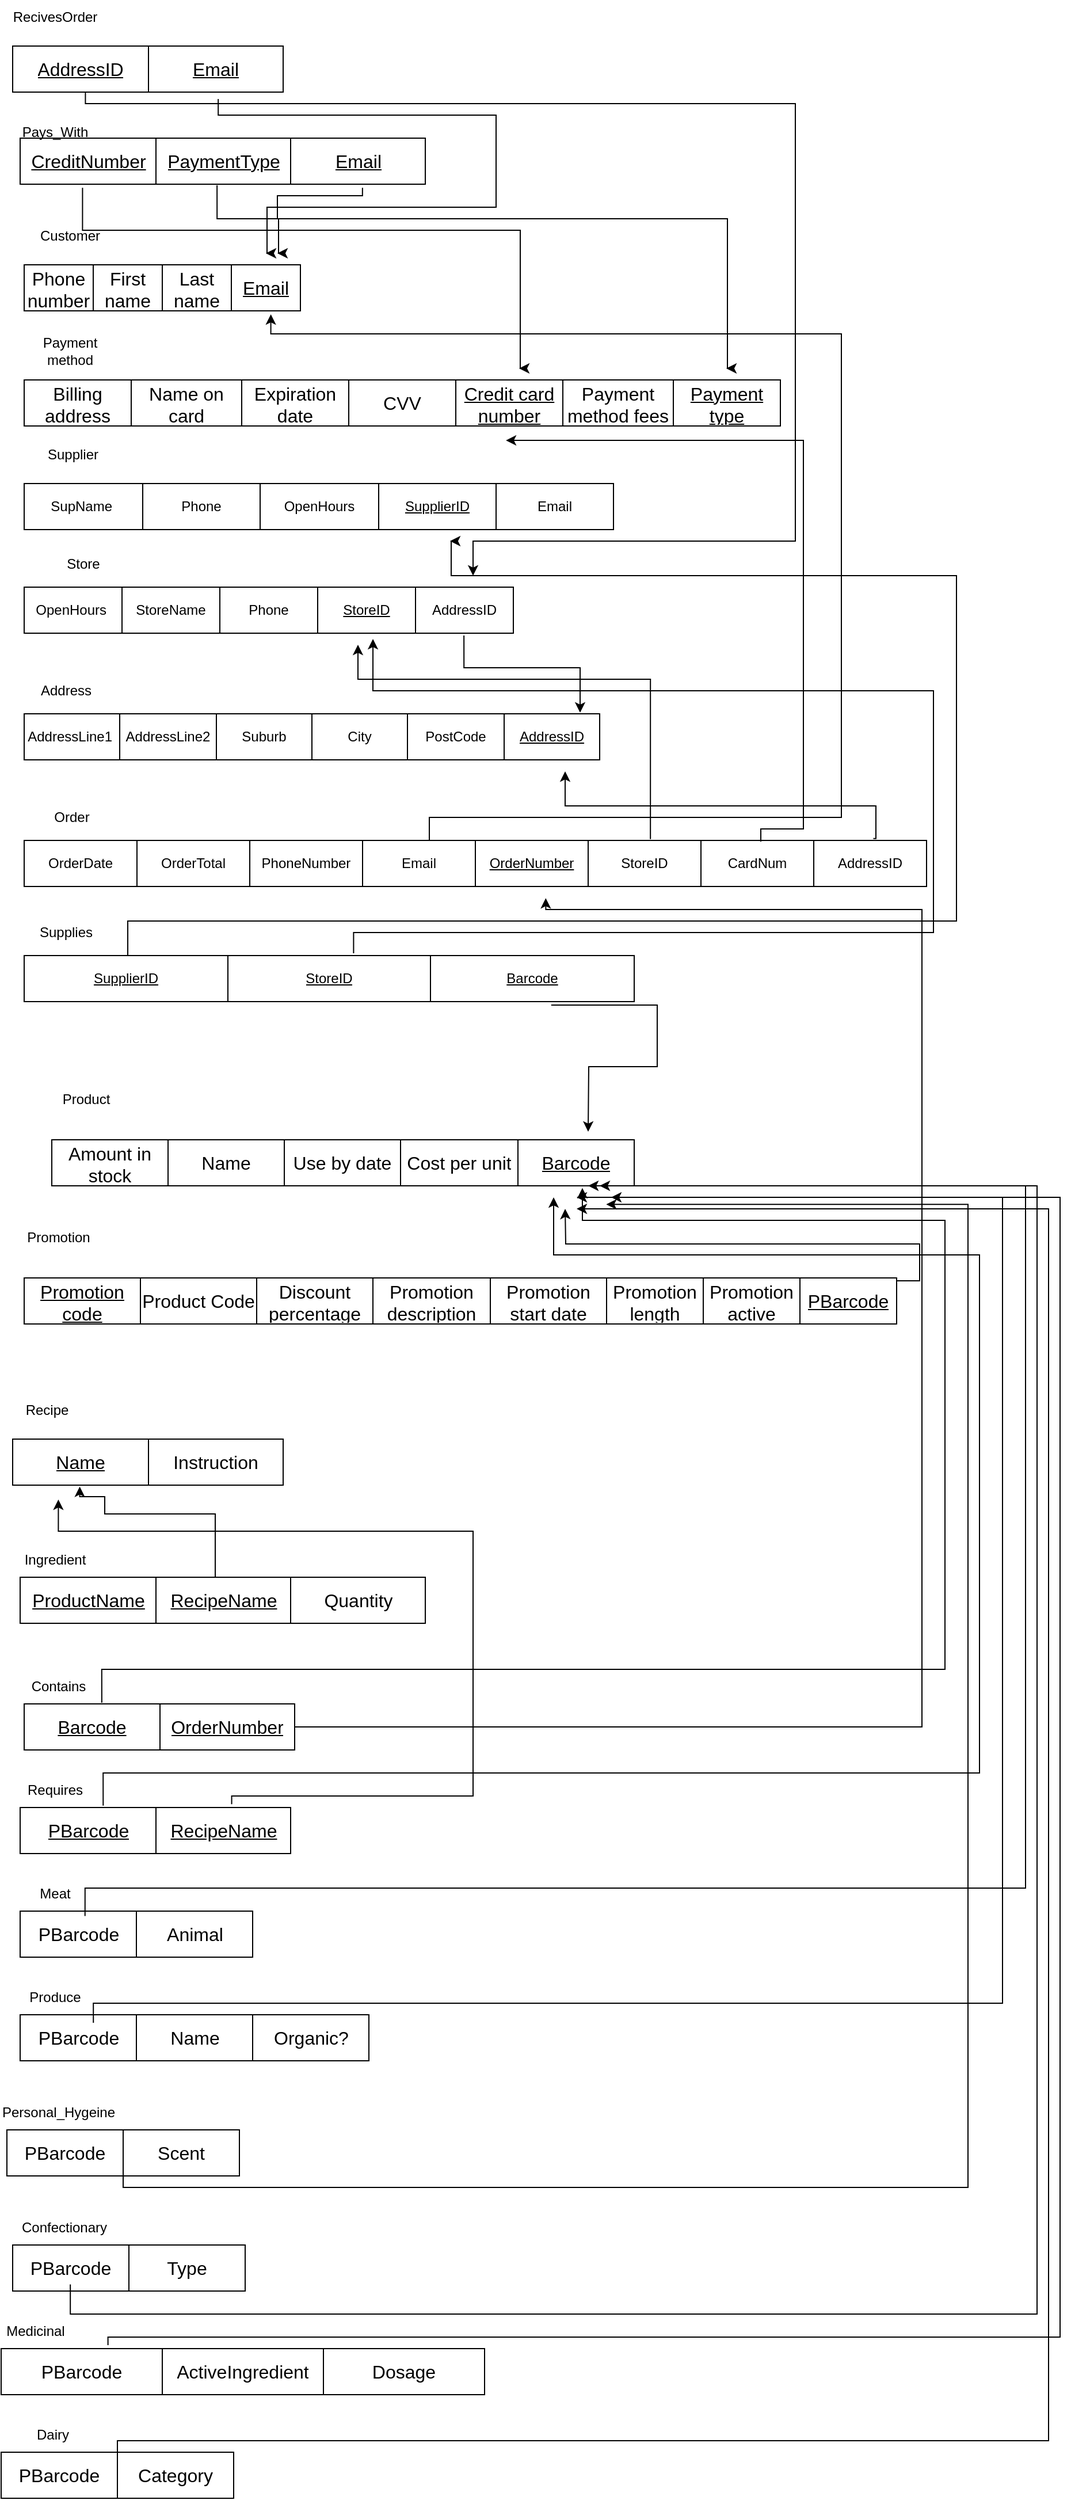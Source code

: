 <mxfile version="21.2.9" type="github">
  <diagram name="Page-1" id="uqLHdu-c0-q_K8qMQnKW">
    <mxGraphModel dx="1909" dy="2373" grid="1" gridSize="10" guides="1" tooltips="1" connect="1" arrows="1" fold="1" page="1" pageScale="1" pageWidth="850" pageHeight="1100" math="0" shadow="0">
      <root>
        <mxCell id="0" />
        <mxCell id="1" parent="0" />
        <mxCell id="swk3lTgOJP5RNjHqExLe-25" value="" style="shape=table;startSize=0;container=1;collapsible=0;childLayout=tableLayout;" parent="1" vertex="1">
          <mxGeometry x="140" y="390" width="512" height="40" as="geometry" />
        </mxCell>
        <mxCell id="swk3lTgOJP5RNjHqExLe-26" value="" style="shape=tableRow;horizontal=0;startSize=0;swimlaneHead=0;swimlaneBody=0;strokeColor=inherit;top=0;left=0;bottom=0;right=0;collapsible=0;dropTarget=0;fillColor=none;points=[[0,0.5],[1,0.5]];portConstraint=eastwest;" parent="swk3lTgOJP5RNjHqExLe-25" vertex="1">
          <mxGeometry width="512" height="40" as="geometry" />
        </mxCell>
        <mxCell id="swk3lTgOJP5RNjHqExLe-27" value="SupName&lt;span style=&quot;white-space: pre;&quot;&gt; &lt;/span&gt;" style="shape=partialRectangle;html=1;whiteSpace=wrap;connectable=0;strokeColor=inherit;overflow=hidden;fillColor=none;top=0;left=0;bottom=0;right=0;pointerEvents=1;" parent="swk3lTgOJP5RNjHqExLe-26" vertex="1">
          <mxGeometry width="103" height="40" as="geometry">
            <mxRectangle width="103" height="40" as="alternateBounds" />
          </mxGeometry>
        </mxCell>
        <mxCell id="swk3lTgOJP5RNjHqExLe-28" value="Phone" style="shape=partialRectangle;html=1;whiteSpace=wrap;connectable=0;strokeColor=inherit;overflow=hidden;fillColor=none;top=0;left=0;bottom=0;right=0;pointerEvents=1;" parent="swk3lTgOJP5RNjHqExLe-26" vertex="1">
          <mxGeometry x="103" width="102" height="40" as="geometry">
            <mxRectangle width="102" height="40" as="alternateBounds" />
          </mxGeometry>
        </mxCell>
        <mxCell id="swk3lTgOJP5RNjHqExLe-29" value="OpenHours" style="shape=partialRectangle;html=1;whiteSpace=wrap;connectable=0;strokeColor=inherit;overflow=hidden;fillColor=none;top=0;left=0;bottom=0;right=0;pointerEvents=1;" parent="swk3lTgOJP5RNjHqExLe-26" vertex="1">
          <mxGeometry x="205" width="103" height="40" as="geometry">
            <mxRectangle width="103" height="40" as="alternateBounds" />
          </mxGeometry>
        </mxCell>
        <mxCell id="swk3lTgOJP5RNjHqExLe-30" value="&lt;u&gt;SupplierID&lt;/u&gt;" style="shape=partialRectangle;html=1;whiteSpace=wrap;connectable=0;strokeColor=inherit;overflow=hidden;fillColor=none;top=0;left=0;bottom=0;right=0;pointerEvents=1;" parent="swk3lTgOJP5RNjHqExLe-26" vertex="1">
          <mxGeometry x="308" width="102" height="40" as="geometry">
            <mxRectangle width="102" height="40" as="alternateBounds" />
          </mxGeometry>
        </mxCell>
        <mxCell id="g5Xw9p57KfW_CXl-FN91-55" value="Email" style="shape=partialRectangle;html=1;whiteSpace=wrap;connectable=0;strokeColor=inherit;overflow=hidden;fillColor=none;top=0;left=0;bottom=0;right=0;pointerEvents=1;" vertex="1" parent="swk3lTgOJP5RNjHqExLe-26">
          <mxGeometry x="410" width="102" height="40" as="geometry">
            <mxRectangle width="102" height="40" as="alternateBounds" />
          </mxGeometry>
        </mxCell>
        <mxCell id="swk3lTgOJP5RNjHqExLe-32" value="Supplier" style="text;html=1;align=center;verticalAlign=middle;resizable=0;points=[];autosize=1;strokeColor=none;fillColor=none;" parent="1" vertex="1">
          <mxGeometry x="146.5" y="350" width="70" height="30" as="geometry" />
        </mxCell>
        <mxCell id="g5Xw9p57KfW_CXl-FN91-11" value="" style="shape=table;startSize=0;container=1;collapsible=0;childLayout=tableLayout;" vertex="1" parent="1">
          <mxGeometry x="140" y="480" width="425" height="40" as="geometry" />
        </mxCell>
        <mxCell id="g5Xw9p57KfW_CXl-FN91-12" value="" style="shape=tableRow;horizontal=0;startSize=0;swimlaneHead=0;swimlaneBody=0;strokeColor=inherit;top=0;left=0;bottom=0;right=0;collapsible=0;dropTarget=0;fillColor=none;points=[[0,0.5],[1,0.5]];portConstraint=eastwest;" vertex="1" parent="g5Xw9p57KfW_CXl-FN91-11">
          <mxGeometry width="425" height="40" as="geometry" />
        </mxCell>
        <mxCell id="g5Xw9p57KfW_CXl-FN91-13" value="OpenHours&lt;span style=&quot;white-space: pre;&quot;&gt; &lt;/span&gt;" style="shape=partialRectangle;html=1;whiteSpace=wrap;connectable=0;strokeColor=inherit;overflow=hidden;fillColor=none;top=0;left=0;bottom=0;right=0;pointerEvents=1;" vertex="1" parent="g5Xw9p57KfW_CXl-FN91-12">
          <mxGeometry width="85" height="40" as="geometry">
            <mxRectangle width="85" height="40" as="alternateBounds" />
          </mxGeometry>
        </mxCell>
        <mxCell id="g5Xw9p57KfW_CXl-FN91-14" value="StoreName" style="shape=partialRectangle;html=1;whiteSpace=wrap;connectable=0;strokeColor=inherit;overflow=hidden;fillColor=none;top=0;left=0;bottom=0;right=0;pointerEvents=1;" vertex="1" parent="g5Xw9p57KfW_CXl-FN91-12">
          <mxGeometry x="85" width="85" height="40" as="geometry">
            <mxRectangle width="85" height="40" as="alternateBounds" />
          </mxGeometry>
        </mxCell>
        <mxCell id="g5Xw9p57KfW_CXl-FN91-15" value="Phone" style="shape=partialRectangle;html=1;whiteSpace=wrap;connectable=0;strokeColor=inherit;overflow=hidden;fillColor=none;top=0;left=0;bottom=0;right=0;pointerEvents=1;" vertex="1" parent="g5Xw9p57KfW_CXl-FN91-12">
          <mxGeometry x="170" width="85" height="40" as="geometry">
            <mxRectangle width="85" height="40" as="alternateBounds" />
          </mxGeometry>
        </mxCell>
        <mxCell id="g5Xw9p57KfW_CXl-FN91-16" value="&lt;u&gt;StoreID&lt;/u&gt;" style="shape=partialRectangle;html=1;whiteSpace=wrap;connectable=0;strokeColor=inherit;overflow=hidden;fillColor=none;top=0;left=0;bottom=0;right=0;pointerEvents=1;" vertex="1" parent="g5Xw9p57KfW_CXl-FN91-12">
          <mxGeometry x="255" width="85" height="40" as="geometry">
            <mxRectangle width="85" height="40" as="alternateBounds" />
          </mxGeometry>
        </mxCell>
        <mxCell id="g5Xw9p57KfW_CXl-FN91-22" value="AddressID" style="shape=partialRectangle;html=1;whiteSpace=wrap;connectable=0;strokeColor=inherit;overflow=hidden;fillColor=none;top=0;left=0;bottom=0;right=0;pointerEvents=1;" vertex="1" parent="g5Xw9p57KfW_CXl-FN91-12">
          <mxGeometry x="340" width="85" height="40" as="geometry">
            <mxRectangle width="85" height="40" as="alternateBounds" />
          </mxGeometry>
        </mxCell>
        <mxCell id="g5Xw9p57KfW_CXl-FN91-7" value="Store" style="shape=partialRectangle;html=1;whiteSpace=wrap;connectable=0;strokeColor=inherit;overflow=hidden;fillColor=none;top=0;left=0;bottom=0;right=0;pointerEvents=1;" vertex="1" parent="1">
          <mxGeometry x="140" y="440" width="103" height="40" as="geometry">
            <mxRectangle width="103" height="40" as="alternateBounds" />
          </mxGeometry>
        </mxCell>
        <mxCell id="g5Xw9p57KfW_CXl-FN91-23" value="" style="shape=table;startSize=0;container=1;collapsible=0;childLayout=tableLayout;" vertex="1" parent="1">
          <mxGeometry x="140" y="590" width="500" height="40" as="geometry" />
        </mxCell>
        <mxCell id="g5Xw9p57KfW_CXl-FN91-24" value="" style="shape=tableRow;horizontal=0;startSize=0;swimlaneHead=0;swimlaneBody=0;strokeColor=inherit;top=0;left=0;bottom=0;right=0;collapsible=0;dropTarget=0;fillColor=none;points=[[0,0.5],[1,0.5]];portConstraint=eastwest;" vertex="1" parent="g5Xw9p57KfW_CXl-FN91-23">
          <mxGeometry width="500" height="40" as="geometry" />
        </mxCell>
        <mxCell id="g5Xw9p57KfW_CXl-FN91-25" value="AddressLine1&lt;span style=&quot;white-space: pre;&quot;&gt; &lt;/span&gt;" style="shape=partialRectangle;html=1;whiteSpace=wrap;connectable=0;strokeColor=inherit;overflow=hidden;fillColor=none;top=0;left=0;bottom=0;right=0;pointerEvents=1;" vertex="1" parent="g5Xw9p57KfW_CXl-FN91-24">
          <mxGeometry width="83" height="40" as="geometry">
            <mxRectangle width="83" height="40" as="alternateBounds" />
          </mxGeometry>
        </mxCell>
        <mxCell id="g5Xw9p57KfW_CXl-FN91-26" value="AddressLine2" style="shape=partialRectangle;html=1;whiteSpace=wrap;connectable=0;strokeColor=inherit;overflow=hidden;fillColor=none;top=0;left=0;bottom=0;right=0;pointerEvents=1;" vertex="1" parent="g5Xw9p57KfW_CXl-FN91-24">
          <mxGeometry x="83" width="84" height="40" as="geometry">
            <mxRectangle width="84" height="40" as="alternateBounds" />
          </mxGeometry>
        </mxCell>
        <mxCell id="g5Xw9p57KfW_CXl-FN91-27" value="Suburb" style="shape=partialRectangle;html=1;whiteSpace=wrap;connectable=0;strokeColor=inherit;overflow=hidden;fillColor=none;top=0;left=0;bottom=0;right=0;pointerEvents=1;" vertex="1" parent="g5Xw9p57KfW_CXl-FN91-24">
          <mxGeometry x="167" width="83" height="40" as="geometry">
            <mxRectangle width="83" height="40" as="alternateBounds" />
          </mxGeometry>
        </mxCell>
        <mxCell id="g5Xw9p57KfW_CXl-FN91-28" value="City" style="shape=partialRectangle;html=1;whiteSpace=wrap;connectable=0;strokeColor=inherit;overflow=hidden;fillColor=none;top=0;left=0;bottom=0;right=0;pointerEvents=1;" vertex="1" parent="g5Xw9p57KfW_CXl-FN91-24">
          <mxGeometry x="250" width="83" height="40" as="geometry">
            <mxRectangle width="83" height="40" as="alternateBounds" />
          </mxGeometry>
        </mxCell>
        <mxCell id="g5Xw9p57KfW_CXl-FN91-29" value="PostCode" style="shape=partialRectangle;html=1;whiteSpace=wrap;connectable=0;strokeColor=inherit;overflow=hidden;fillColor=none;top=0;left=0;bottom=0;right=0;pointerEvents=1;" vertex="1" parent="g5Xw9p57KfW_CXl-FN91-24">
          <mxGeometry x="333" width="84" height="40" as="geometry">
            <mxRectangle width="84" height="40" as="alternateBounds" />
          </mxGeometry>
        </mxCell>
        <mxCell id="g5Xw9p57KfW_CXl-FN91-30" value="&lt;u&gt;AddressID&lt;/u&gt;" style="shape=partialRectangle;html=1;whiteSpace=wrap;connectable=0;strokeColor=inherit;overflow=hidden;fillColor=none;top=0;left=0;bottom=0;right=0;pointerEvents=1;" vertex="1" parent="g5Xw9p57KfW_CXl-FN91-24">
          <mxGeometry x="417" width="83" height="40" as="geometry">
            <mxRectangle width="83" height="40" as="alternateBounds" />
          </mxGeometry>
        </mxCell>
        <mxCell id="g5Xw9p57KfW_CXl-FN91-31" value="Address" style="shape=partialRectangle;html=1;whiteSpace=wrap;connectable=0;strokeColor=inherit;overflow=hidden;fillColor=none;top=0;left=0;bottom=0;right=0;pointerEvents=1;" vertex="1" parent="1">
          <mxGeometry x="125" y="550" width="103" height="40" as="geometry">
            <mxRectangle width="103" height="40" as="alternateBounds" />
          </mxGeometry>
        </mxCell>
        <mxCell id="g5Xw9p57KfW_CXl-FN91-34" style="edgeStyle=orthogonalEdgeStyle;rounded=0;orthogonalLoop=1;jettySize=auto;html=1;entryX=0.966;entryY=-0.025;entryDx=0;entryDy=0;entryPerimeter=0;exitX=0.899;exitY=1.05;exitDx=0;exitDy=0;exitPerimeter=0;" edge="1" parent="1" source="g5Xw9p57KfW_CXl-FN91-12" target="g5Xw9p57KfW_CXl-FN91-24">
          <mxGeometry relative="1" as="geometry">
            <mxPoint x="620" y="580" as="targetPoint" />
            <Array as="points">
              <mxPoint x="522" y="550" />
              <mxPoint x="623" y="550" />
            </Array>
          </mxGeometry>
        </mxCell>
        <mxCell id="g5Xw9p57KfW_CXl-FN91-139" style="edgeStyle=orthogonalEdgeStyle;rounded=0;orthogonalLoop=1;jettySize=auto;html=1;exitX=0.694;exitY=-0.027;exitDx=0;exitDy=0;exitPerimeter=0;" edge="1" parent="1" source="g5Xw9p57KfW_CXl-FN91-36">
          <mxGeometry relative="1" as="geometry">
            <mxPoint x="430" y="530" as="targetPoint" />
            <Array as="points">
              <mxPoint x="684" y="560" />
              <mxPoint x="430" y="560" />
            </Array>
          </mxGeometry>
        </mxCell>
        <mxCell id="g5Xw9p57KfW_CXl-FN91-141" style="edgeStyle=orthogonalEdgeStyle;rounded=0;orthogonalLoop=1;jettySize=auto;html=1;exitX=0.449;exitY=0.018;exitDx=0;exitDy=0;exitPerimeter=0;entryX=0.893;entryY=1.076;entryDx=0;entryDy=0;entryPerimeter=0;" edge="1" parent="1" source="g5Xw9p57KfW_CXl-FN91-36" target="g5Xw9p57KfW_CXl-FN91-90">
          <mxGeometry relative="1" as="geometry">
            <mxPoint x="360" y="260" as="targetPoint" />
            <Array as="points">
              <mxPoint x="492" y="680" />
              <mxPoint x="850" y="680" />
              <mxPoint x="850" y="260" />
              <mxPoint x="354" y="260" />
            </Array>
          </mxGeometry>
        </mxCell>
        <mxCell id="g5Xw9p57KfW_CXl-FN91-35" value="" style="shape=table;startSize=0;container=1;collapsible=0;childLayout=tableLayout;" vertex="1" parent="1">
          <mxGeometry x="140" y="700" width="784" height="40" as="geometry" />
        </mxCell>
        <mxCell id="g5Xw9p57KfW_CXl-FN91-36" value="" style="shape=tableRow;horizontal=0;startSize=0;swimlaneHead=0;swimlaneBody=0;strokeColor=inherit;top=0;left=0;bottom=0;right=0;collapsible=0;dropTarget=0;fillColor=none;points=[[0,0.5],[1,0.5]];portConstraint=eastwest;" vertex="1" parent="g5Xw9p57KfW_CXl-FN91-35">
          <mxGeometry width="784" height="40" as="geometry" />
        </mxCell>
        <mxCell id="g5Xw9p57KfW_CXl-FN91-37" value="OrderDate" style="shape=partialRectangle;html=1;whiteSpace=wrap;connectable=0;strokeColor=inherit;overflow=hidden;fillColor=none;top=0;left=0;bottom=0;right=0;pointerEvents=1;" vertex="1" parent="g5Xw9p57KfW_CXl-FN91-36">
          <mxGeometry width="98" height="40" as="geometry">
            <mxRectangle width="98" height="40" as="alternateBounds" />
          </mxGeometry>
        </mxCell>
        <mxCell id="g5Xw9p57KfW_CXl-FN91-38" value="OrderTotal" style="shape=partialRectangle;html=1;whiteSpace=wrap;connectable=0;strokeColor=inherit;overflow=hidden;fillColor=none;top=0;left=0;bottom=0;right=0;pointerEvents=1;" vertex="1" parent="g5Xw9p57KfW_CXl-FN91-36">
          <mxGeometry x="98" width="98" height="40" as="geometry">
            <mxRectangle width="98" height="40" as="alternateBounds" />
          </mxGeometry>
        </mxCell>
        <mxCell id="g5Xw9p57KfW_CXl-FN91-39" value="PhoneNumber" style="shape=partialRectangle;html=1;whiteSpace=wrap;connectable=0;strokeColor=inherit;overflow=hidden;fillColor=none;top=0;left=0;bottom=0;right=0;pointerEvents=1;" vertex="1" parent="g5Xw9p57KfW_CXl-FN91-36">
          <mxGeometry x="196" width="98" height="40" as="geometry">
            <mxRectangle width="98" height="40" as="alternateBounds" />
          </mxGeometry>
        </mxCell>
        <mxCell id="g5Xw9p57KfW_CXl-FN91-40" value="Email" style="shape=partialRectangle;html=1;whiteSpace=wrap;connectable=0;strokeColor=inherit;overflow=hidden;fillColor=none;top=0;left=0;bottom=0;right=0;pointerEvents=1;" vertex="1" parent="g5Xw9p57KfW_CXl-FN91-36">
          <mxGeometry x="294" width="98" height="40" as="geometry">
            <mxRectangle width="98" height="40" as="alternateBounds" />
          </mxGeometry>
        </mxCell>
        <mxCell id="g5Xw9p57KfW_CXl-FN91-41" value="&lt;u&gt;OrderNumber&lt;/u&gt;" style="shape=partialRectangle;html=1;whiteSpace=wrap;connectable=0;strokeColor=inherit;overflow=hidden;fillColor=none;top=0;left=0;bottom=0;right=0;pointerEvents=1;" vertex="1" parent="g5Xw9p57KfW_CXl-FN91-36">
          <mxGeometry x="392" width="98" height="40" as="geometry">
            <mxRectangle width="98" height="40" as="alternateBounds" />
          </mxGeometry>
        </mxCell>
        <mxCell id="g5Xw9p57KfW_CXl-FN91-43" value="StoreID" style="shape=partialRectangle;html=1;whiteSpace=wrap;connectable=0;strokeColor=inherit;overflow=hidden;fillColor=none;top=0;left=0;bottom=0;right=0;pointerEvents=1;" vertex="1" parent="g5Xw9p57KfW_CXl-FN91-36">
          <mxGeometry x="490" width="98" height="40" as="geometry">
            <mxRectangle width="98" height="40" as="alternateBounds" />
          </mxGeometry>
        </mxCell>
        <mxCell id="g5Xw9p57KfW_CXl-FN91-134" value="CardNum" style="shape=partialRectangle;html=1;whiteSpace=wrap;connectable=0;strokeColor=inherit;overflow=hidden;fillColor=none;top=0;left=0;bottom=0;right=0;pointerEvents=1;" vertex="1" parent="g5Xw9p57KfW_CXl-FN91-36">
          <mxGeometry x="588" width="98" height="40" as="geometry">
            <mxRectangle width="98" height="40" as="alternateBounds" />
          </mxGeometry>
        </mxCell>
        <mxCell id="g5Xw9p57KfW_CXl-FN91-138" value="AddressID" style="shape=partialRectangle;html=1;whiteSpace=wrap;connectable=0;strokeColor=inherit;overflow=hidden;fillColor=none;top=0;left=0;bottom=0;right=0;pointerEvents=1;" vertex="1" parent="g5Xw9p57KfW_CXl-FN91-36">
          <mxGeometry x="686" width="98" height="40" as="geometry">
            <mxRectangle width="98" height="40" as="alternateBounds" />
          </mxGeometry>
        </mxCell>
        <mxCell id="g5Xw9p57KfW_CXl-FN91-42" value="Order" style="shape=partialRectangle;html=1;whiteSpace=wrap;connectable=0;strokeColor=inherit;overflow=hidden;fillColor=none;top=0;left=0;bottom=0;right=0;pointerEvents=1;" vertex="1" parent="1">
          <mxGeometry x="130" y="660" width="103" height="40" as="geometry">
            <mxRectangle width="103" height="40" as="alternateBounds" />
          </mxGeometry>
        </mxCell>
        <mxCell id="g5Xw9p57KfW_CXl-FN91-53" style="edgeStyle=orthogonalEdgeStyle;rounded=0;orthogonalLoop=1;jettySize=auto;html=1;entryX=0.713;entryY=1.125;entryDx=0;entryDy=0;entryPerimeter=0;exitX=0.54;exitY=-0.05;exitDx=0;exitDy=0;exitPerimeter=0;" edge="1" parent="1" source="g5Xw9p57KfW_CXl-FN91-46" target="g5Xw9p57KfW_CXl-FN91-12">
          <mxGeometry relative="1" as="geometry">
            <Array as="points">
              <mxPoint x="426" y="780" />
              <mxPoint x="930" y="780" />
              <mxPoint x="930" y="570" />
              <mxPoint x="443" y="570" />
            </Array>
          </mxGeometry>
        </mxCell>
        <mxCell id="g5Xw9p57KfW_CXl-FN91-45" value="" style="shape=table;startSize=0;container=1;collapsible=0;childLayout=tableLayout;" vertex="1" parent="1">
          <mxGeometry x="140" y="800" width="530" height="40" as="geometry" />
        </mxCell>
        <mxCell id="g5Xw9p57KfW_CXl-FN91-46" value="" style="shape=tableRow;horizontal=0;startSize=0;swimlaneHead=0;swimlaneBody=0;strokeColor=inherit;top=0;left=0;bottom=0;right=0;collapsible=0;dropTarget=0;fillColor=none;points=[[0,0.5],[1,0.5]];portConstraint=eastwest;" vertex="1" parent="g5Xw9p57KfW_CXl-FN91-45">
          <mxGeometry width="530" height="40" as="geometry" />
        </mxCell>
        <mxCell id="g5Xw9p57KfW_CXl-FN91-47" value="&lt;u&gt;SupplierID&lt;/u&gt;" style="shape=partialRectangle;html=1;whiteSpace=wrap;connectable=0;strokeColor=inherit;overflow=hidden;fillColor=none;top=0;left=0;bottom=0;right=0;pointerEvents=1;" vertex="1" parent="g5Xw9p57KfW_CXl-FN91-46">
          <mxGeometry width="177" height="40" as="geometry">
            <mxRectangle width="177" height="40" as="alternateBounds" />
          </mxGeometry>
        </mxCell>
        <mxCell id="g5Xw9p57KfW_CXl-FN91-48" value="&lt;u&gt;StoreID&lt;/u&gt;" style="shape=partialRectangle;html=1;whiteSpace=wrap;connectable=0;strokeColor=inherit;overflow=hidden;fillColor=none;top=0;left=0;bottom=0;right=0;pointerEvents=1;" vertex="1" parent="g5Xw9p57KfW_CXl-FN91-46">
          <mxGeometry x="177" width="176" height="40" as="geometry">
            <mxRectangle width="176" height="40" as="alternateBounds" />
          </mxGeometry>
        </mxCell>
        <mxCell id="g5Xw9p57KfW_CXl-FN91-49" value="&lt;u&gt;Barcode&lt;/u&gt;" style="shape=partialRectangle;html=1;whiteSpace=wrap;connectable=0;strokeColor=inherit;overflow=hidden;fillColor=none;top=0;left=0;bottom=0;right=0;pointerEvents=1;" vertex="1" parent="g5Xw9p57KfW_CXl-FN91-46">
          <mxGeometry x="353" width="177" height="40" as="geometry">
            <mxRectangle width="177" height="40" as="alternateBounds" />
          </mxGeometry>
        </mxCell>
        <mxCell id="g5Xw9p57KfW_CXl-FN91-50" value="Supplies" style="shape=partialRectangle;html=1;whiteSpace=wrap;connectable=0;strokeColor=inherit;overflow=hidden;fillColor=none;top=0;left=0;bottom=0;right=0;pointerEvents=1;" vertex="1" parent="1">
          <mxGeometry x="125" y="760" width="103" height="40" as="geometry">
            <mxRectangle width="103" height="40" as="alternateBounds" />
          </mxGeometry>
        </mxCell>
        <mxCell id="g5Xw9p57KfW_CXl-FN91-52" style="edgeStyle=orthogonalEdgeStyle;rounded=0;orthogonalLoop=1;jettySize=auto;html=1;exitX=0.864;exitY=1.075;exitDx=0;exitDy=0;exitPerimeter=0;" edge="1" parent="1" source="g5Xw9p57KfW_CXl-FN91-46">
          <mxGeometry relative="1" as="geometry">
            <mxPoint x="630" y="953" as="targetPoint" />
          </mxGeometry>
        </mxCell>
        <mxCell id="g5Xw9p57KfW_CXl-FN91-54" style="edgeStyle=orthogonalEdgeStyle;rounded=0;orthogonalLoop=1;jettySize=auto;html=1;" edge="1" parent="1" source="g5Xw9p57KfW_CXl-FN91-46">
          <mxGeometry relative="1" as="geometry">
            <mxPoint x="510" y="440" as="targetPoint" />
            <Array as="points">
              <mxPoint x="230" y="770" />
              <mxPoint x="950" y="770" />
              <mxPoint x="950" y="470" />
              <mxPoint x="511" y="470" />
              <mxPoint x="511" y="440" />
            </Array>
          </mxGeometry>
        </mxCell>
        <mxCell id="g5Xw9p57KfW_CXl-FN91-57" value="Product" style="text;html=1;strokeColor=none;fillColor=none;align=center;verticalAlign=middle;whiteSpace=wrap;rounded=0;" vertex="1" parent="1">
          <mxGeometry x="164" y="910" width="60" height="30" as="geometry" />
        </mxCell>
        <mxCell id="g5Xw9p57KfW_CXl-FN91-58" value="" style="shape=table;startSize=0;container=1;collapsible=0;childLayout=tableLayout;fontSize=16;" vertex="1" parent="1">
          <mxGeometry x="164" y="960" width="506" height="40" as="geometry" />
        </mxCell>
        <mxCell id="g5Xw9p57KfW_CXl-FN91-59" value="" style="shape=tableRow;horizontal=0;startSize=0;swimlaneHead=0;swimlaneBody=0;strokeColor=inherit;top=0;left=0;bottom=0;right=0;collapsible=0;dropTarget=0;fillColor=none;points=[[0,0.5],[1,0.5]];portConstraint=eastwest;fontSize=16;" vertex="1" parent="g5Xw9p57KfW_CXl-FN91-58">
          <mxGeometry width="506" height="40" as="geometry" />
        </mxCell>
        <mxCell id="g5Xw9p57KfW_CXl-FN91-60" value="Amount in stock" style="shape=partialRectangle;html=1;whiteSpace=wrap;connectable=0;strokeColor=inherit;overflow=hidden;fillColor=none;top=0;left=0;bottom=0;right=0;pointerEvents=1;fontSize=16;" vertex="1" parent="g5Xw9p57KfW_CXl-FN91-59">
          <mxGeometry width="101" height="40" as="geometry">
            <mxRectangle width="101" height="40" as="alternateBounds" />
          </mxGeometry>
        </mxCell>
        <mxCell id="g5Xw9p57KfW_CXl-FN91-61" value="Name" style="shape=partialRectangle;html=1;whiteSpace=wrap;connectable=0;strokeColor=inherit;overflow=hidden;fillColor=none;top=0;left=0;bottom=0;right=0;pointerEvents=1;fontSize=16;" vertex="1" parent="g5Xw9p57KfW_CXl-FN91-59">
          <mxGeometry x="101" width="101" height="40" as="geometry">
            <mxRectangle width="101" height="40" as="alternateBounds" />
          </mxGeometry>
        </mxCell>
        <mxCell id="g5Xw9p57KfW_CXl-FN91-62" value="Use by date" style="shape=partialRectangle;html=1;whiteSpace=wrap;connectable=0;strokeColor=inherit;overflow=hidden;fillColor=none;top=0;left=0;bottom=0;right=0;pointerEvents=1;fontSize=16;" vertex="1" parent="g5Xw9p57KfW_CXl-FN91-59">
          <mxGeometry x="202" width="101" height="40" as="geometry">
            <mxRectangle width="101" height="40" as="alternateBounds" />
          </mxGeometry>
        </mxCell>
        <mxCell id="g5Xw9p57KfW_CXl-FN91-63" value="Cost per unit" style="shape=partialRectangle;html=1;whiteSpace=wrap;connectable=0;strokeColor=inherit;overflow=hidden;fillColor=none;top=0;left=0;bottom=0;right=0;pointerEvents=1;fontSize=16;fontStyle=0" vertex="1" parent="g5Xw9p57KfW_CXl-FN91-59">
          <mxGeometry x="303" width="102" height="40" as="geometry">
            <mxRectangle width="102" height="40" as="alternateBounds" />
          </mxGeometry>
        </mxCell>
        <mxCell id="g5Xw9p57KfW_CXl-FN91-64" value="Barcode" style="shape=partialRectangle;html=1;whiteSpace=wrap;connectable=0;strokeColor=inherit;overflow=hidden;fillColor=none;top=0;left=0;bottom=0;right=0;pointerEvents=1;fontSize=16;fontStyle=4" vertex="1" parent="g5Xw9p57KfW_CXl-FN91-59">
          <mxGeometry x="405" width="101" height="40" as="geometry">
            <mxRectangle width="101" height="40" as="alternateBounds" />
          </mxGeometry>
        </mxCell>
        <mxCell id="g5Xw9p57KfW_CXl-FN91-73" value="Promotion" style="text;html=1;strokeColor=none;fillColor=none;align=center;verticalAlign=middle;whiteSpace=wrap;rounded=0;" vertex="1" parent="1">
          <mxGeometry x="140" y="1030" width="60" height="30" as="geometry" />
        </mxCell>
        <mxCell id="g5Xw9p57KfW_CXl-FN91-132" style="edgeStyle=orthogonalEdgeStyle;rounded=0;orthogonalLoop=1;jettySize=auto;html=1;exitX=0.948;exitY=0.063;exitDx=0;exitDy=0;exitPerimeter=0;" edge="1" parent="1" source="g5Xw9p57KfW_CXl-FN91-75">
          <mxGeometry relative="1" as="geometry">
            <mxPoint x="610" y="1020" as="targetPoint" />
          </mxGeometry>
        </mxCell>
        <mxCell id="g5Xw9p57KfW_CXl-FN91-74" value="" style="shape=table;startSize=0;container=1;collapsible=0;childLayout=tableLayout;fontSize=16;" vertex="1" parent="1">
          <mxGeometry x="140" y="1080" width="758" height="40" as="geometry" />
        </mxCell>
        <mxCell id="g5Xw9p57KfW_CXl-FN91-75" value="" style="shape=tableRow;horizontal=0;startSize=0;swimlaneHead=0;swimlaneBody=0;strokeColor=inherit;top=0;left=0;bottom=0;right=0;collapsible=0;dropTarget=0;fillColor=none;points=[[0,0.5],[1,0.5]];portConstraint=eastwest;fontSize=16;" vertex="1" parent="g5Xw9p57KfW_CXl-FN91-74">
          <mxGeometry width="758" height="40" as="geometry" />
        </mxCell>
        <mxCell id="g5Xw9p57KfW_CXl-FN91-76" value="Promotion code" style="shape=partialRectangle;html=1;whiteSpace=wrap;connectable=0;strokeColor=inherit;overflow=hidden;fillColor=none;top=0;left=0;bottom=0;right=0;pointerEvents=1;fontSize=16;fontStyle=4" vertex="1" parent="g5Xw9p57KfW_CXl-FN91-75">
          <mxGeometry width="101" height="40" as="geometry">
            <mxRectangle width="101" height="40" as="alternateBounds" />
          </mxGeometry>
        </mxCell>
        <mxCell id="g5Xw9p57KfW_CXl-FN91-77" value="Product Code" style="shape=partialRectangle;html=1;whiteSpace=wrap;connectable=0;strokeColor=inherit;overflow=hidden;fillColor=none;top=0;left=0;bottom=0;right=0;pointerEvents=1;fontSize=16;" vertex="1" parent="g5Xw9p57KfW_CXl-FN91-75">
          <mxGeometry x="101" width="101" height="40" as="geometry">
            <mxRectangle width="101" height="40" as="alternateBounds" />
          </mxGeometry>
        </mxCell>
        <mxCell id="g5Xw9p57KfW_CXl-FN91-78" value="Discount percentage" style="shape=partialRectangle;html=1;whiteSpace=wrap;connectable=0;strokeColor=inherit;overflow=hidden;fillColor=none;top=0;left=0;bottom=0;right=0;pointerEvents=1;fontSize=16;" vertex="1" parent="g5Xw9p57KfW_CXl-FN91-75">
          <mxGeometry x="202" width="101" height="40" as="geometry">
            <mxRectangle width="101" height="40" as="alternateBounds" />
          </mxGeometry>
        </mxCell>
        <mxCell id="g5Xw9p57KfW_CXl-FN91-79" value="Promotion description" style="shape=partialRectangle;html=1;whiteSpace=wrap;connectable=0;strokeColor=inherit;overflow=hidden;fillColor=none;top=0;left=0;bottom=0;right=0;pointerEvents=1;fontSize=16;fontStyle=0" vertex="1" parent="g5Xw9p57KfW_CXl-FN91-75">
          <mxGeometry x="303" width="102" height="40" as="geometry">
            <mxRectangle width="102" height="40" as="alternateBounds" />
          </mxGeometry>
        </mxCell>
        <mxCell id="g5Xw9p57KfW_CXl-FN91-80" value="Promotion start date" style="shape=partialRectangle;html=1;whiteSpace=wrap;connectable=0;strokeColor=inherit;overflow=hidden;fillColor=none;top=0;left=0;bottom=0;right=0;pointerEvents=1;fontSize=16;fontStyle=0" vertex="1" parent="g5Xw9p57KfW_CXl-FN91-75">
          <mxGeometry x="405" width="101" height="40" as="geometry">
            <mxRectangle width="101" height="40" as="alternateBounds" />
          </mxGeometry>
        </mxCell>
        <mxCell id="g5Xw9p57KfW_CXl-FN91-81" value="Promotion length" style="shape=partialRectangle;html=1;whiteSpace=wrap;connectable=0;strokeColor=inherit;overflow=hidden;fillColor=none;top=0;left=0;bottom=0;right=0;pointerEvents=1;fontSize=16;fontStyle=0" vertex="1" parent="g5Xw9p57KfW_CXl-FN91-75">
          <mxGeometry x="506" width="84" height="40" as="geometry">
            <mxRectangle width="84" height="40" as="alternateBounds" />
          </mxGeometry>
        </mxCell>
        <mxCell id="g5Xw9p57KfW_CXl-FN91-82" value="Promotion active" style="shape=partialRectangle;html=1;whiteSpace=wrap;connectable=0;strokeColor=inherit;overflow=hidden;fillColor=none;top=0;left=0;bottom=0;right=0;pointerEvents=1;fontSize=16;fontStyle=0" vertex="1" parent="g5Xw9p57KfW_CXl-FN91-75">
          <mxGeometry x="590" width="84" height="40" as="geometry">
            <mxRectangle width="84" height="40" as="alternateBounds" />
          </mxGeometry>
        </mxCell>
        <mxCell id="g5Xw9p57KfW_CXl-FN91-131" value="&lt;u&gt;PBarcode&lt;/u&gt;" style="shape=partialRectangle;html=1;whiteSpace=wrap;connectable=0;strokeColor=inherit;overflow=hidden;fillColor=none;top=0;left=0;bottom=0;right=0;pointerEvents=1;fontSize=16;fontStyle=0" vertex="1" parent="g5Xw9p57KfW_CXl-FN91-75">
          <mxGeometry x="674" width="84" height="40" as="geometry">
            <mxRectangle width="84" height="40" as="alternateBounds" />
          </mxGeometry>
        </mxCell>
        <mxCell id="g5Xw9p57KfW_CXl-FN91-84" value="Recipe" style="text;html=1;strokeColor=none;fillColor=none;align=center;verticalAlign=middle;whiteSpace=wrap;rounded=0;" vertex="1" parent="1">
          <mxGeometry x="130" y="1180" width="60" height="30" as="geometry" />
        </mxCell>
        <mxCell id="g5Xw9p57KfW_CXl-FN91-85" value="" style="shape=table;startSize=0;container=1;collapsible=0;childLayout=tableLayout;fontSize=16;" vertex="1" parent="1">
          <mxGeometry x="130" y="1220" width="235" height="40" as="geometry" />
        </mxCell>
        <mxCell id="g5Xw9p57KfW_CXl-FN91-86" value="" style="shape=tableRow;horizontal=0;startSize=0;swimlaneHead=0;swimlaneBody=0;strokeColor=inherit;top=0;left=0;bottom=0;right=0;collapsible=0;dropTarget=0;fillColor=none;points=[[0,0.5],[1,0.5]];portConstraint=eastwest;fontSize=16;" vertex="1" parent="g5Xw9p57KfW_CXl-FN91-85">
          <mxGeometry width="235" height="40" as="geometry" />
        </mxCell>
        <mxCell id="g5Xw9p57KfW_CXl-FN91-87" value="Name" style="shape=partialRectangle;html=1;whiteSpace=wrap;connectable=0;strokeColor=inherit;overflow=hidden;fillColor=none;top=0;left=0;bottom=0;right=0;pointerEvents=1;fontSize=16;fontStyle=4" vertex="1" parent="g5Xw9p57KfW_CXl-FN91-86">
          <mxGeometry width="118" height="40" as="geometry">
            <mxRectangle width="118" height="40" as="alternateBounds" />
          </mxGeometry>
        </mxCell>
        <mxCell id="g5Xw9p57KfW_CXl-FN91-88" value="Instruction" style="shape=partialRectangle;html=1;whiteSpace=wrap;connectable=0;strokeColor=inherit;overflow=hidden;fillColor=none;top=0;left=0;bottom=0;right=0;pointerEvents=1;fontSize=16;" vertex="1" parent="g5Xw9p57KfW_CXl-FN91-86">
          <mxGeometry x="118" width="117" height="40" as="geometry">
            <mxRectangle width="117" height="40" as="alternateBounds" />
          </mxGeometry>
        </mxCell>
        <mxCell id="g5Xw9p57KfW_CXl-FN91-89" value="" style="shape=table;startSize=0;container=1;collapsible=0;childLayout=tableLayout;fontSize=16;" vertex="1" parent="1">
          <mxGeometry x="140" y="200" width="240" height="40" as="geometry" />
        </mxCell>
        <mxCell id="g5Xw9p57KfW_CXl-FN91-90" value="" style="shape=tableRow;horizontal=0;startSize=0;swimlaneHead=0;swimlaneBody=0;strokeColor=inherit;top=0;left=0;bottom=0;right=0;collapsible=0;dropTarget=0;fillColor=none;points=[[0,0.5],[1,0.5]];portConstraint=eastwest;fontSize=16;" vertex="1" parent="g5Xw9p57KfW_CXl-FN91-89">
          <mxGeometry width="240" height="40" as="geometry" />
        </mxCell>
        <mxCell id="g5Xw9p57KfW_CXl-FN91-91" value="Phone number" style="shape=partialRectangle;html=1;whiteSpace=wrap;connectable=0;strokeColor=inherit;overflow=hidden;fillColor=none;top=0;left=0;bottom=0;right=0;pointerEvents=1;fontSize=16;" vertex="1" parent="g5Xw9p57KfW_CXl-FN91-90">
          <mxGeometry width="60" height="40" as="geometry">
            <mxRectangle width="60" height="40" as="alternateBounds" />
          </mxGeometry>
        </mxCell>
        <mxCell id="g5Xw9p57KfW_CXl-FN91-92" value="First name" style="shape=partialRectangle;html=1;whiteSpace=wrap;connectable=0;strokeColor=inherit;overflow=hidden;fillColor=none;top=0;left=0;bottom=0;right=0;pointerEvents=1;fontSize=16;" vertex="1" parent="g5Xw9p57KfW_CXl-FN91-90">
          <mxGeometry x="60" width="60" height="40" as="geometry">
            <mxRectangle width="60" height="40" as="alternateBounds" />
          </mxGeometry>
        </mxCell>
        <mxCell id="g5Xw9p57KfW_CXl-FN91-93" value="Last name" style="shape=partialRectangle;html=1;whiteSpace=wrap;connectable=0;strokeColor=inherit;overflow=hidden;fillColor=none;top=0;left=0;bottom=0;right=0;pointerEvents=1;fontSize=16;" vertex="1" parent="g5Xw9p57KfW_CXl-FN91-90">
          <mxGeometry x="120" width="60" height="40" as="geometry">
            <mxRectangle width="60" height="40" as="alternateBounds" />
          </mxGeometry>
        </mxCell>
        <mxCell id="g5Xw9p57KfW_CXl-FN91-94" value="Email" style="shape=partialRectangle;html=1;whiteSpace=wrap;connectable=0;strokeColor=inherit;overflow=hidden;fillColor=none;top=0;left=0;bottom=0;right=0;pointerEvents=1;fontSize=16;fontStyle=4" vertex="1" parent="g5Xw9p57KfW_CXl-FN91-90">
          <mxGeometry x="180" width="60" height="40" as="geometry">
            <mxRectangle width="60" height="40" as="alternateBounds" />
          </mxGeometry>
        </mxCell>
        <mxCell id="g5Xw9p57KfW_CXl-FN91-95" value="Customer" style="text;html=1;strokeColor=none;fillColor=none;align=center;verticalAlign=middle;whiteSpace=wrap;rounded=0;" vertex="1" parent="1">
          <mxGeometry x="150" y="160" width="60" height="30" as="geometry" />
        </mxCell>
        <mxCell id="g5Xw9p57KfW_CXl-FN91-96" value="Payment method" style="text;html=1;strokeColor=none;fillColor=none;align=center;verticalAlign=middle;whiteSpace=wrap;rounded=0;" vertex="1" parent="1">
          <mxGeometry x="150" y="260" width="60" height="30" as="geometry" />
        </mxCell>
        <mxCell id="g5Xw9p57KfW_CXl-FN91-97" value="" style="shape=table;startSize=0;container=1;collapsible=0;childLayout=tableLayout;fontSize=16;fontStyle=0" vertex="1" parent="1">
          <mxGeometry x="140" y="300" width="657" height="40" as="geometry" />
        </mxCell>
        <mxCell id="g5Xw9p57KfW_CXl-FN91-98" value="" style="shape=tableRow;horizontal=0;startSize=0;swimlaneHead=0;swimlaneBody=0;strokeColor=inherit;top=0;left=0;bottom=0;right=0;collapsible=0;dropTarget=0;fillColor=none;points=[[0,0.5],[1,0.5]];portConstraint=eastwest;fontSize=16;" vertex="1" parent="g5Xw9p57KfW_CXl-FN91-97">
          <mxGeometry width="657" height="40" as="geometry" />
        </mxCell>
        <mxCell id="g5Xw9p57KfW_CXl-FN91-99" value="Billing address" style="shape=partialRectangle;html=1;whiteSpace=wrap;connectable=0;strokeColor=inherit;overflow=hidden;fillColor=none;top=0;left=0;bottom=0;right=0;pointerEvents=1;fontSize=16;" vertex="1" parent="g5Xw9p57KfW_CXl-FN91-98">
          <mxGeometry width="93" height="40" as="geometry">
            <mxRectangle width="93" height="40" as="alternateBounds" />
          </mxGeometry>
        </mxCell>
        <mxCell id="g5Xw9p57KfW_CXl-FN91-100" value="Name on card" style="shape=partialRectangle;html=1;whiteSpace=wrap;connectable=0;strokeColor=inherit;overflow=hidden;fillColor=none;top=0;left=0;bottom=0;right=0;pointerEvents=1;fontSize=16;" vertex="1" parent="g5Xw9p57KfW_CXl-FN91-98">
          <mxGeometry x="93" width="96" height="40" as="geometry">
            <mxRectangle width="96" height="40" as="alternateBounds" />
          </mxGeometry>
        </mxCell>
        <mxCell id="g5Xw9p57KfW_CXl-FN91-101" value="Expiration date" style="shape=partialRectangle;html=1;whiteSpace=wrap;connectable=0;strokeColor=inherit;overflow=hidden;fillColor=none;top=0;left=0;bottom=0;right=0;pointerEvents=1;fontSize=16;" vertex="1" parent="g5Xw9p57KfW_CXl-FN91-98">
          <mxGeometry x="189" width="93" height="40" as="geometry">
            <mxRectangle width="93" height="40" as="alternateBounds" />
          </mxGeometry>
        </mxCell>
        <mxCell id="g5Xw9p57KfW_CXl-FN91-102" value="CVV" style="shape=partialRectangle;html=1;whiteSpace=wrap;connectable=0;strokeColor=inherit;overflow=hidden;fillColor=none;top=0;left=0;bottom=0;right=0;pointerEvents=1;fontSize=16;fontStyle=0" vertex="1" parent="g5Xw9p57KfW_CXl-FN91-98">
          <mxGeometry x="282" width="93" height="40" as="geometry">
            <mxRectangle width="93" height="40" as="alternateBounds" />
          </mxGeometry>
        </mxCell>
        <mxCell id="g5Xw9p57KfW_CXl-FN91-103" value="Credit card number" style="shape=partialRectangle;html=1;whiteSpace=wrap;connectable=0;strokeColor=inherit;overflow=hidden;fillColor=none;top=0;left=0;bottom=0;right=0;pointerEvents=1;fontSize=16;fontStyle=4" vertex="1" parent="g5Xw9p57KfW_CXl-FN91-98">
          <mxGeometry x="375" width="93" height="40" as="geometry">
            <mxRectangle width="93" height="40" as="alternateBounds" />
          </mxGeometry>
        </mxCell>
        <mxCell id="g5Xw9p57KfW_CXl-FN91-104" value="Payment method fees" style="shape=partialRectangle;html=1;whiteSpace=wrap;connectable=0;strokeColor=inherit;overflow=hidden;fillColor=none;top=0;left=0;bottom=0;right=0;pointerEvents=1;fontSize=16;fontStyle=0" vertex="1" parent="g5Xw9p57KfW_CXl-FN91-98">
          <mxGeometry x="468" width="96" height="40" as="geometry">
            <mxRectangle width="96" height="40" as="alternateBounds" />
          </mxGeometry>
        </mxCell>
        <mxCell id="g5Xw9p57KfW_CXl-FN91-105" value="Payment type" style="shape=partialRectangle;html=1;whiteSpace=wrap;connectable=0;strokeColor=inherit;overflow=hidden;fillColor=none;top=0;left=0;bottom=0;right=0;pointerEvents=1;fontSize=16;fontStyle=4" vertex="1" parent="g5Xw9p57KfW_CXl-FN91-98">
          <mxGeometry x="564" width="93" height="40" as="geometry">
            <mxRectangle width="93" height="40" as="alternateBounds" />
          </mxGeometry>
        </mxCell>
        <mxCell id="g5Xw9p57KfW_CXl-FN91-117" style="edgeStyle=orthogonalEdgeStyle;rounded=0;orthogonalLoop=1;jettySize=auto;html=1;entryX=0.248;entryY=1.031;entryDx=0;entryDy=0;entryPerimeter=0;" edge="1" parent="1" source="g5Xw9p57KfW_CXl-FN91-110" target="g5Xw9p57KfW_CXl-FN91-86">
          <mxGeometry relative="1" as="geometry">
            <mxPoint x="190" y="1280" as="targetPoint" />
            <Array as="points">
              <mxPoint x="306" y="1285" />
              <mxPoint x="210" y="1285" />
              <mxPoint x="210" y="1270" />
              <mxPoint x="188" y="1270" />
            </Array>
          </mxGeometry>
        </mxCell>
        <mxCell id="g5Xw9p57KfW_CXl-FN91-110" value="" style="shape=table;startSize=0;container=1;collapsible=0;childLayout=tableLayout;fontSize=16;" vertex="1" parent="1">
          <mxGeometry x="136.5" y="1340" width="352" height="40" as="geometry" />
        </mxCell>
        <mxCell id="g5Xw9p57KfW_CXl-FN91-111" value="" style="shape=tableRow;horizontal=0;startSize=0;swimlaneHead=0;swimlaneBody=0;strokeColor=inherit;top=0;left=0;bottom=0;right=0;collapsible=0;dropTarget=0;fillColor=none;points=[[0,0.5],[1,0.5]];portConstraint=eastwest;fontSize=16;" vertex="1" parent="g5Xw9p57KfW_CXl-FN91-110">
          <mxGeometry width="352" height="40" as="geometry" />
        </mxCell>
        <mxCell id="g5Xw9p57KfW_CXl-FN91-112" value="ProductName" style="shape=partialRectangle;html=1;whiteSpace=wrap;connectable=0;strokeColor=inherit;overflow=hidden;fillColor=none;top=0;left=0;bottom=0;right=0;pointerEvents=1;fontSize=16;fontStyle=4" vertex="1" parent="g5Xw9p57KfW_CXl-FN91-111">
          <mxGeometry width="118" height="40" as="geometry">
            <mxRectangle width="118" height="40" as="alternateBounds" />
          </mxGeometry>
        </mxCell>
        <mxCell id="g5Xw9p57KfW_CXl-FN91-113" value="&lt;u&gt;RecipeName&lt;/u&gt;" style="shape=partialRectangle;html=1;whiteSpace=wrap;connectable=0;strokeColor=inherit;overflow=hidden;fillColor=none;top=0;left=0;bottom=0;right=0;pointerEvents=1;fontSize=16;" vertex="1" parent="g5Xw9p57KfW_CXl-FN91-111">
          <mxGeometry x="118" width="117" height="40" as="geometry">
            <mxRectangle width="117" height="40" as="alternateBounds" />
          </mxGeometry>
        </mxCell>
        <mxCell id="g5Xw9p57KfW_CXl-FN91-116" value="Quantity" style="shape=partialRectangle;html=1;whiteSpace=wrap;connectable=0;strokeColor=inherit;overflow=hidden;fillColor=none;top=0;left=0;bottom=0;right=0;pointerEvents=1;fontSize=16;" vertex="1" parent="g5Xw9p57KfW_CXl-FN91-111">
          <mxGeometry x="235" width="117" height="40" as="geometry">
            <mxRectangle width="117" height="40" as="alternateBounds" />
          </mxGeometry>
        </mxCell>
        <mxCell id="g5Xw9p57KfW_CXl-FN91-118" value="Ingredient" style="text;html=1;strokeColor=none;fillColor=none;align=center;verticalAlign=middle;whiteSpace=wrap;rounded=0;" vertex="1" parent="1">
          <mxGeometry x="136.5" y="1310" width="60" height="30" as="geometry" />
        </mxCell>
        <mxCell id="g5Xw9p57KfW_CXl-FN91-136" style="edgeStyle=orthogonalEdgeStyle;rounded=0;orthogonalLoop=1;jettySize=auto;html=1;entryX=0.637;entryY=1.313;entryDx=0;entryDy=0;entryPerimeter=0;" edge="1" parent="1" target="g5Xw9p57KfW_CXl-FN91-98">
          <mxGeometry relative="1" as="geometry">
            <mxPoint x="780" y="701" as="sourcePoint" />
            <Array as="points">
              <mxPoint x="780" y="690" />
              <mxPoint x="817" y="690" />
              <mxPoint x="817" y="353" />
            </Array>
          </mxGeometry>
        </mxCell>
        <mxCell id="g5Xw9p57KfW_CXl-FN91-140" style="edgeStyle=orthogonalEdgeStyle;rounded=0;orthogonalLoop=1;jettySize=auto;html=1;exitX=0.941;exitY=-0.04;exitDx=0;exitDy=0;exitPerimeter=0;" edge="1" parent="1" source="g5Xw9p57KfW_CXl-FN91-36">
          <mxGeometry relative="1" as="geometry">
            <mxPoint x="610" y="640" as="targetPoint" />
            <Array as="points">
              <mxPoint x="880" y="698" />
              <mxPoint x="880" y="670" />
              <mxPoint x="610" y="670" />
            </Array>
          </mxGeometry>
        </mxCell>
        <mxCell id="g5Xw9p57KfW_CXl-FN91-142" value="" style="shape=table;startSize=0;container=1;collapsible=0;childLayout=tableLayout;fontSize=16;" vertex="1" parent="1">
          <mxGeometry x="140" y="1450" width="235" height="40" as="geometry" />
        </mxCell>
        <mxCell id="g5Xw9p57KfW_CXl-FN91-143" value="" style="shape=tableRow;horizontal=0;startSize=0;swimlaneHead=0;swimlaneBody=0;strokeColor=inherit;top=0;left=0;bottom=0;right=0;collapsible=0;dropTarget=0;fillColor=none;points=[[0,0.5],[1,0.5]];portConstraint=eastwest;fontSize=16;" vertex="1" parent="g5Xw9p57KfW_CXl-FN91-142">
          <mxGeometry width="235" height="40" as="geometry" />
        </mxCell>
        <mxCell id="g5Xw9p57KfW_CXl-FN91-144" value="Barcode" style="shape=partialRectangle;html=1;whiteSpace=wrap;connectable=0;strokeColor=inherit;overflow=hidden;fillColor=none;top=0;left=0;bottom=0;right=0;pointerEvents=1;fontSize=16;fontStyle=4" vertex="1" parent="g5Xw9p57KfW_CXl-FN91-143">
          <mxGeometry width="118" height="40" as="geometry">
            <mxRectangle width="118" height="40" as="alternateBounds" />
          </mxGeometry>
        </mxCell>
        <mxCell id="g5Xw9p57KfW_CXl-FN91-145" value="&lt;u&gt;OrderNumber&lt;/u&gt;" style="shape=partialRectangle;html=1;whiteSpace=wrap;connectable=0;strokeColor=inherit;overflow=hidden;fillColor=none;top=0;left=0;bottom=0;right=0;pointerEvents=1;fontSize=16;" vertex="1" parent="g5Xw9p57KfW_CXl-FN91-143">
          <mxGeometry x="118" width="117" height="40" as="geometry">
            <mxRectangle width="117" height="40" as="alternateBounds" />
          </mxGeometry>
        </mxCell>
        <mxCell id="g5Xw9p57KfW_CXl-FN91-147" value="Contains" style="text;html=1;strokeColor=none;fillColor=none;align=center;verticalAlign=middle;whiteSpace=wrap;rounded=0;" vertex="1" parent="1">
          <mxGeometry x="140" y="1420" width="60" height="30" as="geometry" />
        </mxCell>
        <mxCell id="g5Xw9p57KfW_CXl-FN91-149" style="edgeStyle=orthogonalEdgeStyle;rounded=0;orthogonalLoop=1;jettySize=auto;html=1;entryX=0.911;entryY=1.047;entryDx=0;entryDy=0;entryPerimeter=0;exitX=0.287;exitY=-0.026;exitDx=0;exitDy=0;exitPerimeter=0;" edge="1" parent="1" source="g5Xw9p57KfW_CXl-FN91-143" target="g5Xw9p57KfW_CXl-FN91-59">
          <mxGeometry relative="1" as="geometry">
            <Array as="points">
              <mxPoint x="207" y="1420" />
              <mxPoint x="940" y="1420" />
              <mxPoint x="940" y="1030" />
              <mxPoint x="625" y="1030" />
            </Array>
          </mxGeometry>
        </mxCell>
        <mxCell id="g5Xw9p57KfW_CXl-FN91-150" style="edgeStyle=orthogonalEdgeStyle;rounded=0;orthogonalLoop=1;jettySize=auto;html=1;entryX=0.578;entryY=1.253;entryDx=0;entryDy=0;entryPerimeter=0;" edge="1" parent="1" source="g5Xw9p57KfW_CXl-FN91-143" target="g5Xw9p57KfW_CXl-FN91-36">
          <mxGeometry relative="1" as="geometry">
            <Array as="points">
              <mxPoint x="920" y="1470" />
              <mxPoint x="920" y="760" />
              <mxPoint x="593" y="760" />
            </Array>
          </mxGeometry>
        </mxCell>
        <mxCell id="g5Xw9p57KfW_CXl-FN91-157" style="edgeStyle=orthogonalEdgeStyle;rounded=0;orthogonalLoop=1;jettySize=auto;html=1;entryX=0.169;entryY=1.312;entryDx=0;entryDy=0;entryPerimeter=0;exitX=0.782;exitY=-0.071;exitDx=0;exitDy=0;exitPerimeter=0;" edge="1" parent="1" source="g5Xw9p57KfW_CXl-FN91-152" target="g5Xw9p57KfW_CXl-FN91-86">
          <mxGeometry relative="1" as="geometry">
            <Array as="points">
              <mxPoint x="320" y="1530" />
              <mxPoint x="530" y="1530" />
              <mxPoint x="530" y="1300" />
              <mxPoint x="170" y="1300" />
            </Array>
          </mxGeometry>
        </mxCell>
        <mxCell id="g5Xw9p57KfW_CXl-FN91-151" value="" style="shape=table;startSize=0;container=1;collapsible=0;childLayout=tableLayout;fontSize=16;" vertex="1" parent="1">
          <mxGeometry x="136.5" y="1540" width="235" height="40" as="geometry" />
        </mxCell>
        <mxCell id="g5Xw9p57KfW_CXl-FN91-152" value="" style="shape=tableRow;horizontal=0;startSize=0;swimlaneHead=0;swimlaneBody=0;strokeColor=inherit;top=0;left=0;bottom=0;right=0;collapsible=0;dropTarget=0;fillColor=none;points=[[0,0.5],[1,0.5]];portConstraint=eastwest;fontSize=16;" vertex="1" parent="g5Xw9p57KfW_CXl-FN91-151">
          <mxGeometry width="235" height="40" as="geometry" />
        </mxCell>
        <mxCell id="g5Xw9p57KfW_CXl-FN91-153" value="PBarcode" style="shape=partialRectangle;html=1;whiteSpace=wrap;connectable=0;strokeColor=inherit;overflow=hidden;fillColor=none;top=0;left=0;bottom=0;right=0;pointerEvents=1;fontSize=16;fontStyle=4" vertex="1" parent="g5Xw9p57KfW_CXl-FN91-152">
          <mxGeometry width="118" height="40" as="geometry">
            <mxRectangle width="118" height="40" as="alternateBounds" />
          </mxGeometry>
        </mxCell>
        <mxCell id="g5Xw9p57KfW_CXl-FN91-154" value="&lt;u&gt;RecipeName&lt;/u&gt;" style="shape=partialRectangle;html=1;whiteSpace=wrap;connectable=0;strokeColor=inherit;overflow=hidden;fillColor=none;top=0;left=0;bottom=0;right=0;pointerEvents=1;fontSize=16;" vertex="1" parent="g5Xw9p57KfW_CXl-FN91-152">
          <mxGeometry x="118" width="117" height="40" as="geometry">
            <mxRectangle width="117" height="40" as="alternateBounds" />
          </mxGeometry>
        </mxCell>
        <mxCell id="g5Xw9p57KfW_CXl-FN91-155" value="Requires" style="text;html=1;strokeColor=none;fillColor=none;align=center;verticalAlign=middle;whiteSpace=wrap;rounded=0;" vertex="1" parent="1">
          <mxGeometry x="136.5" y="1510" width="60" height="30" as="geometry" />
        </mxCell>
        <mxCell id="g5Xw9p57KfW_CXl-FN91-156" style="edgeStyle=orthogonalEdgeStyle;rounded=0;orthogonalLoop=1;jettySize=auto;html=1;exitX=0.307;exitY=-0.041;exitDx=0;exitDy=0;exitPerimeter=0;" edge="1" parent="1" source="g5Xw9p57KfW_CXl-FN91-152">
          <mxGeometry relative="1" as="geometry">
            <mxPoint x="600" y="1010" as="targetPoint" />
            <Array as="points">
              <mxPoint x="209" y="1510" />
              <mxPoint x="970" y="1510" />
              <mxPoint x="970" y="1060" />
              <mxPoint x="600" y="1060" />
            </Array>
          </mxGeometry>
        </mxCell>
        <mxCell id="g5Xw9p57KfW_CXl-FN91-178" style="edgeStyle=orthogonalEdgeStyle;rounded=0;orthogonalLoop=1;jettySize=auto;html=1;exitX=0.486;exitY=1.022;exitDx=0;exitDy=0;exitPerimeter=0;" edge="1" parent="1" source="g5Xw9p57KfW_CXl-FN91-172">
          <mxGeometry relative="1" as="geometry">
            <mxPoint x="750" y="290" as="targetPoint" />
            <Array as="points">
              <mxPoint x="308" y="160" />
              <mxPoint x="751" y="160" />
              <mxPoint x="751" y="290" />
            </Array>
          </mxGeometry>
        </mxCell>
        <mxCell id="g5Xw9p57KfW_CXl-FN91-171" value="" style="shape=table;startSize=0;container=1;collapsible=0;childLayout=tableLayout;fontSize=16;" vertex="1" parent="1">
          <mxGeometry x="136.5" y="90" width="352" height="40" as="geometry" />
        </mxCell>
        <mxCell id="g5Xw9p57KfW_CXl-FN91-172" value="" style="shape=tableRow;horizontal=0;startSize=0;swimlaneHead=0;swimlaneBody=0;strokeColor=inherit;top=0;left=0;bottom=0;right=0;collapsible=0;dropTarget=0;fillColor=none;points=[[0,0.5],[1,0.5]];portConstraint=eastwest;fontSize=16;" vertex="1" parent="g5Xw9p57KfW_CXl-FN91-171">
          <mxGeometry width="352" height="40" as="geometry" />
        </mxCell>
        <mxCell id="g5Xw9p57KfW_CXl-FN91-173" value="CreditNumber" style="shape=partialRectangle;html=1;whiteSpace=wrap;connectable=0;strokeColor=inherit;overflow=hidden;fillColor=none;top=0;left=0;bottom=0;right=0;pointerEvents=1;fontSize=16;fontStyle=4" vertex="1" parent="g5Xw9p57KfW_CXl-FN91-172">
          <mxGeometry width="118" height="40" as="geometry">
            <mxRectangle width="118" height="40" as="alternateBounds" />
          </mxGeometry>
        </mxCell>
        <mxCell id="g5Xw9p57KfW_CXl-FN91-174" value="&lt;u&gt;PaymentType&lt;/u&gt;" style="shape=partialRectangle;html=1;whiteSpace=wrap;connectable=0;strokeColor=inherit;overflow=hidden;fillColor=none;top=0;left=0;bottom=0;right=0;pointerEvents=1;fontSize=16;" vertex="1" parent="g5Xw9p57KfW_CXl-FN91-172">
          <mxGeometry x="118" width="117" height="40" as="geometry">
            <mxRectangle width="117" height="40" as="alternateBounds" />
          </mxGeometry>
        </mxCell>
        <mxCell id="g5Xw9p57KfW_CXl-FN91-175" value="&lt;u&gt;Email&lt;/u&gt;" style="shape=partialRectangle;html=1;whiteSpace=wrap;connectable=0;strokeColor=inherit;overflow=hidden;fillColor=none;top=0;left=0;bottom=0;right=0;pointerEvents=1;fontSize=16;" vertex="1" parent="g5Xw9p57KfW_CXl-FN91-172">
          <mxGeometry x="235" width="117" height="40" as="geometry">
            <mxRectangle width="117" height="40" as="alternateBounds" />
          </mxGeometry>
        </mxCell>
        <mxCell id="g5Xw9p57KfW_CXl-FN91-176" value="Pays_With" style="text;html=1;strokeColor=none;fillColor=none;align=center;verticalAlign=middle;whiteSpace=wrap;rounded=0;" vertex="1" parent="1">
          <mxGeometry x="136.5" y="70" width="60" height="30" as="geometry" />
        </mxCell>
        <mxCell id="g5Xw9p57KfW_CXl-FN91-177" style="edgeStyle=orthogonalEdgeStyle;rounded=0;orthogonalLoop=1;jettySize=auto;html=1;exitX=0.845;exitY=1.078;exitDx=0;exitDy=0;exitPerimeter=0;" edge="1" parent="1" source="g5Xw9p57KfW_CXl-FN91-172">
          <mxGeometry relative="1" as="geometry">
            <mxPoint x="360" y="190" as="targetPoint" />
            <Array as="points">
              <mxPoint x="434" y="140" />
              <mxPoint x="360" y="140" />
              <mxPoint x="360" y="160" />
              <mxPoint x="361" y="190" />
            </Array>
          </mxGeometry>
        </mxCell>
        <mxCell id="g5Xw9p57KfW_CXl-FN91-179" style="edgeStyle=orthogonalEdgeStyle;rounded=0;orthogonalLoop=1;jettySize=auto;html=1;exitX=0.154;exitY=1.078;exitDx=0;exitDy=0;exitPerimeter=0;" edge="1" parent="1" source="g5Xw9p57KfW_CXl-FN91-172">
          <mxGeometry relative="1" as="geometry">
            <mxPoint x="570" y="290" as="targetPoint" />
            <Array as="points">
              <mxPoint x="191" y="170" />
              <mxPoint x="571" y="170" />
              <mxPoint x="571" y="290" />
            </Array>
          </mxGeometry>
        </mxCell>
        <mxCell id="g5Xw9p57KfW_CXl-FN91-188" style="edgeStyle=orthogonalEdgeStyle;rounded=0;orthogonalLoop=1;jettySize=auto;html=1;exitX=0.269;exitY=0.944;exitDx=0;exitDy=0;exitPerimeter=0;" edge="1" parent="1" source="g5Xw9p57KfW_CXl-FN91-181">
          <mxGeometry relative="1" as="geometry">
            <mxPoint x="530" y="470" as="targetPoint" />
            <Array as="points">
              <mxPoint x="193" y="60" />
              <mxPoint x="810" y="60" />
              <mxPoint x="810" y="440" />
              <mxPoint x="530" y="440" />
            </Array>
          </mxGeometry>
        </mxCell>
        <mxCell id="g5Xw9p57KfW_CXl-FN91-180" value="" style="shape=table;startSize=0;container=1;collapsible=0;childLayout=tableLayout;fontSize=16;" vertex="1" parent="1">
          <mxGeometry x="130" y="10" width="235" height="40" as="geometry" />
        </mxCell>
        <mxCell id="g5Xw9p57KfW_CXl-FN91-181" value="" style="shape=tableRow;horizontal=0;startSize=0;swimlaneHead=0;swimlaneBody=0;strokeColor=inherit;top=0;left=0;bottom=0;right=0;collapsible=0;dropTarget=0;fillColor=none;points=[[0,0.5],[1,0.5]];portConstraint=eastwest;fontSize=16;" vertex="1" parent="g5Xw9p57KfW_CXl-FN91-180">
          <mxGeometry width="235" height="40" as="geometry" />
        </mxCell>
        <mxCell id="g5Xw9p57KfW_CXl-FN91-182" value="AddressID" style="shape=partialRectangle;html=1;whiteSpace=wrap;connectable=0;strokeColor=inherit;overflow=hidden;fillColor=none;top=0;left=0;bottom=0;right=0;pointerEvents=1;fontSize=16;fontStyle=4" vertex="1" parent="g5Xw9p57KfW_CXl-FN91-181">
          <mxGeometry width="118" height="40" as="geometry">
            <mxRectangle width="118" height="40" as="alternateBounds" />
          </mxGeometry>
        </mxCell>
        <mxCell id="g5Xw9p57KfW_CXl-FN91-183" value="&lt;u&gt;Email&lt;/u&gt;" style="shape=partialRectangle;html=1;whiteSpace=wrap;connectable=0;strokeColor=inherit;overflow=hidden;fillColor=none;top=0;left=0;bottom=0;right=0;pointerEvents=1;fontSize=16;" vertex="1" parent="g5Xw9p57KfW_CXl-FN91-181">
          <mxGeometry x="118" width="117" height="40" as="geometry">
            <mxRectangle width="117" height="40" as="alternateBounds" />
          </mxGeometry>
        </mxCell>
        <mxCell id="g5Xw9p57KfW_CXl-FN91-185" value="RecivesOrder" style="text;html=1;strokeColor=none;fillColor=none;align=center;verticalAlign=middle;whiteSpace=wrap;rounded=0;" vertex="1" parent="1">
          <mxGeometry x="136.5" y="-30" width="60" height="30" as="geometry" />
        </mxCell>
        <mxCell id="g5Xw9p57KfW_CXl-FN91-186" style="edgeStyle=orthogonalEdgeStyle;rounded=0;orthogonalLoop=1;jettySize=auto;html=1;exitX=0.76;exitY=1.15;exitDx=0;exitDy=0;exitPerimeter=0;" edge="1" parent="1" source="g5Xw9p57KfW_CXl-FN91-181">
          <mxGeometry relative="1" as="geometry">
            <mxPoint x="350" y="190" as="targetPoint" />
            <Array as="points">
              <mxPoint x="309" y="70" />
              <mxPoint x="550" y="70" />
              <mxPoint x="550" y="150" />
              <mxPoint x="351" y="150" />
              <mxPoint x="351" y="190" />
            </Array>
          </mxGeometry>
        </mxCell>
        <mxCell id="g5Xw9p57KfW_CXl-FN91-198" value="Meat" style="text;html=1;strokeColor=none;fillColor=none;align=center;verticalAlign=middle;whiteSpace=wrap;rounded=0;" vertex="1" parent="1">
          <mxGeometry x="136.5" y="1600" width="60" height="30" as="geometry" />
        </mxCell>
        <mxCell id="g5Xw9p57KfW_CXl-FN91-214" value="" style="shape=table;startSize=0;container=1;collapsible=0;childLayout=tableLayout;fontSize=16;" vertex="1" parent="1">
          <mxGeometry x="136.5" y="1630" width="202" height="40" as="geometry" />
        </mxCell>
        <mxCell id="g5Xw9p57KfW_CXl-FN91-215" value="" style="shape=tableRow;horizontal=0;startSize=0;swimlaneHead=0;swimlaneBody=0;strokeColor=inherit;top=0;left=0;bottom=0;right=0;collapsible=0;dropTarget=0;fillColor=none;points=[[0,0.5],[1,0.5]];portConstraint=eastwest;fontSize=16;" vertex="1" parent="g5Xw9p57KfW_CXl-FN91-214">
          <mxGeometry width="202" height="40" as="geometry" />
        </mxCell>
        <mxCell id="g5Xw9p57KfW_CXl-FN91-216" value="PBarcode" style="shape=partialRectangle;html=1;whiteSpace=wrap;connectable=0;strokeColor=inherit;overflow=hidden;fillColor=none;top=0;left=0;bottom=0;right=0;pointerEvents=1;fontSize=16;" vertex="1" parent="g5Xw9p57KfW_CXl-FN91-215">
          <mxGeometry width="101" height="40" as="geometry">
            <mxRectangle width="101" height="40" as="alternateBounds" />
          </mxGeometry>
        </mxCell>
        <mxCell id="g5Xw9p57KfW_CXl-FN91-217" value="Animal" style="shape=partialRectangle;html=1;whiteSpace=wrap;connectable=0;strokeColor=inherit;overflow=hidden;fillColor=none;top=0;left=0;bottom=0;right=0;pointerEvents=1;fontSize=16;" vertex="1" parent="g5Xw9p57KfW_CXl-FN91-215">
          <mxGeometry x="101" width="101" height="40" as="geometry">
            <mxRectangle width="101" height="40" as="alternateBounds" />
          </mxGeometry>
        </mxCell>
        <mxCell id="g5Xw9p57KfW_CXl-FN91-221" value="Produce" style="text;html=1;strokeColor=none;fillColor=none;align=center;verticalAlign=middle;whiteSpace=wrap;rounded=0;" vertex="1" parent="1">
          <mxGeometry x="136.5" y="1690" width="60" height="30" as="geometry" />
        </mxCell>
        <mxCell id="g5Xw9p57KfW_CXl-FN91-222" value="" style="shape=table;startSize=0;container=1;collapsible=0;childLayout=tableLayout;fontSize=16;" vertex="1" parent="1">
          <mxGeometry x="136.5" y="1720" width="303" height="40" as="geometry" />
        </mxCell>
        <mxCell id="g5Xw9p57KfW_CXl-FN91-223" value="" style="shape=tableRow;horizontal=0;startSize=0;swimlaneHead=0;swimlaneBody=0;strokeColor=inherit;top=0;left=0;bottom=0;right=0;collapsible=0;dropTarget=0;fillColor=none;points=[[0,0.5],[1,0.5]];portConstraint=eastwest;fontSize=16;" vertex="1" parent="g5Xw9p57KfW_CXl-FN91-222">
          <mxGeometry width="303" height="40" as="geometry" />
        </mxCell>
        <mxCell id="g5Xw9p57KfW_CXl-FN91-224" value="PBarcode" style="shape=partialRectangle;html=1;whiteSpace=wrap;connectable=0;strokeColor=inherit;overflow=hidden;fillColor=none;top=0;left=0;bottom=0;right=0;pointerEvents=1;fontSize=16;" vertex="1" parent="g5Xw9p57KfW_CXl-FN91-223">
          <mxGeometry width="101" height="40" as="geometry">
            <mxRectangle width="101" height="40" as="alternateBounds" />
          </mxGeometry>
        </mxCell>
        <mxCell id="g5Xw9p57KfW_CXl-FN91-225" value="Name" style="shape=partialRectangle;html=1;whiteSpace=wrap;connectable=0;strokeColor=inherit;overflow=hidden;fillColor=none;top=0;left=0;bottom=0;right=0;pointerEvents=1;fontSize=16;" vertex="1" parent="g5Xw9p57KfW_CXl-FN91-223">
          <mxGeometry x="101" width="101" height="40" as="geometry">
            <mxRectangle width="101" height="40" as="alternateBounds" />
          </mxGeometry>
        </mxCell>
        <mxCell id="g5Xw9p57KfW_CXl-FN91-226" value="Organic?" style="shape=partialRectangle;html=1;whiteSpace=wrap;connectable=0;strokeColor=inherit;overflow=hidden;fillColor=none;top=0;left=0;bottom=0;right=0;pointerEvents=1;fontSize=16;" vertex="1" parent="g5Xw9p57KfW_CXl-FN91-223">
          <mxGeometry x="202" width="101" height="40" as="geometry">
            <mxRectangle width="101" height="40" as="alternateBounds" />
          </mxGeometry>
        </mxCell>
        <mxCell id="g5Xw9p57KfW_CXl-FN91-227" value="Personal_Hygeine" style="text;html=1;strokeColor=none;fillColor=none;align=center;verticalAlign=middle;whiteSpace=wrap;rounded=0;" vertex="1" parent="1">
          <mxGeometry x="140" y="1790" width="60" height="30" as="geometry" />
        </mxCell>
        <mxCell id="g5Xw9p57KfW_CXl-FN91-250" style="edgeStyle=orthogonalEdgeStyle;rounded=0;orthogonalLoop=1;jettySize=auto;html=1;entryX=0.952;entryY=1.402;entryDx=0;entryDy=0;entryPerimeter=0;" edge="1" parent="1" source="g5Xw9p57KfW_CXl-FN91-229" target="g5Xw9p57KfW_CXl-FN91-59">
          <mxGeometry relative="1" as="geometry">
            <Array as="points">
              <mxPoint x="226" y="1870" />
              <mxPoint x="960" y="1870" />
              <mxPoint x="960" y="1016" />
            </Array>
          </mxGeometry>
        </mxCell>
        <mxCell id="g5Xw9p57KfW_CXl-FN91-228" value="" style="shape=table;startSize=0;container=1;collapsible=0;childLayout=tableLayout;fontSize=16;" vertex="1" parent="1">
          <mxGeometry x="125" y="1820" width="202" height="40" as="geometry" />
        </mxCell>
        <mxCell id="g5Xw9p57KfW_CXl-FN91-229" value="" style="shape=tableRow;horizontal=0;startSize=0;swimlaneHead=0;swimlaneBody=0;strokeColor=inherit;top=0;left=0;bottom=0;right=0;collapsible=0;dropTarget=0;fillColor=none;points=[[0,0.5],[1,0.5]];portConstraint=eastwest;fontSize=16;" vertex="1" parent="g5Xw9p57KfW_CXl-FN91-228">
          <mxGeometry width="202" height="40" as="geometry" />
        </mxCell>
        <mxCell id="g5Xw9p57KfW_CXl-FN91-230" value="PBarcode" style="shape=partialRectangle;html=1;whiteSpace=wrap;connectable=0;strokeColor=inherit;overflow=hidden;fillColor=none;top=0;left=0;bottom=0;right=0;pointerEvents=1;fontSize=16;" vertex="1" parent="g5Xw9p57KfW_CXl-FN91-229">
          <mxGeometry width="101" height="40" as="geometry">
            <mxRectangle width="101" height="40" as="alternateBounds" />
          </mxGeometry>
        </mxCell>
        <mxCell id="g5Xw9p57KfW_CXl-FN91-231" value="Scent" style="shape=partialRectangle;html=1;whiteSpace=wrap;connectable=0;strokeColor=inherit;overflow=hidden;fillColor=none;top=0;left=0;bottom=0;right=0;pointerEvents=1;fontSize=16;" vertex="1" parent="g5Xw9p57KfW_CXl-FN91-229">
          <mxGeometry x="101" width="101" height="40" as="geometry">
            <mxRectangle width="101" height="40" as="alternateBounds" />
          </mxGeometry>
        </mxCell>
        <mxCell id="g5Xw9p57KfW_CXl-FN91-232" value="Confectionary" style="text;html=1;strokeColor=none;fillColor=none;align=center;verticalAlign=middle;whiteSpace=wrap;rounded=0;" vertex="1" parent="1">
          <mxGeometry x="145" y="1890" width="60" height="30" as="geometry" />
        </mxCell>
        <mxCell id="g5Xw9p57KfW_CXl-FN91-233" value="" style="shape=table;startSize=0;container=1;collapsible=0;childLayout=tableLayout;fontSize=16;" vertex="1" parent="1">
          <mxGeometry x="130" y="1920" width="202" height="40" as="geometry" />
        </mxCell>
        <mxCell id="g5Xw9p57KfW_CXl-FN91-234" value="" style="shape=tableRow;horizontal=0;startSize=0;swimlaneHead=0;swimlaneBody=0;strokeColor=inherit;top=0;left=0;bottom=0;right=0;collapsible=0;dropTarget=0;fillColor=none;points=[[0,0.5],[1,0.5]];portConstraint=eastwest;fontSize=16;" vertex="1" parent="g5Xw9p57KfW_CXl-FN91-233">
          <mxGeometry width="202" height="40" as="geometry" />
        </mxCell>
        <mxCell id="g5Xw9p57KfW_CXl-FN91-235" value="PBarcode" style="shape=partialRectangle;html=1;whiteSpace=wrap;connectable=0;strokeColor=inherit;overflow=hidden;fillColor=none;top=0;left=0;bottom=0;right=0;pointerEvents=1;fontSize=16;" vertex="1" parent="g5Xw9p57KfW_CXl-FN91-234">
          <mxGeometry width="101" height="40" as="geometry">
            <mxRectangle width="101" height="40" as="alternateBounds" />
          </mxGeometry>
        </mxCell>
        <mxCell id="g5Xw9p57KfW_CXl-FN91-236" value="Type" style="shape=partialRectangle;html=1;whiteSpace=wrap;connectable=0;strokeColor=inherit;overflow=hidden;fillColor=none;top=0;left=0;bottom=0;right=0;pointerEvents=1;fontSize=16;" vertex="1" parent="g5Xw9p57KfW_CXl-FN91-234">
          <mxGeometry x="101" width="101" height="40" as="geometry">
            <mxRectangle width="101" height="40" as="alternateBounds" />
          </mxGeometry>
        </mxCell>
        <mxCell id="g5Xw9p57KfW_CXl-FN91-237" value="Medicinal" style="text;html=1;strokeColor=none;fillColor=none;align=center;verticalAlign=middle;whiteSpace=wrap;rounded=0;" vertex="1" parent="1">
          <mxGeometry x="120" y="1980" width="60" height="30" as="geometry" />
        </mxCell>
        <mxCell id="g5Xw9p57KfW_CXl-FN91-238" value="" style="shape=table;startSize=0;container=1;collapsible=0;childLayout=tableLayout;fontSize=16;" vertex="1" parent="1">
          <mxGeometry x="120" y="2010" width="420" height="40" as="geometry" />
        </mxCell>
        <mxCell id="g5Xw9p57KfW_CXl-FN91-239" value="" style="shape=tableRow;horizontal=0;startSize=0;swimlaneHead=0;swimlaneBody=0;strokeColor=inherit;top=0;left=0;bottom=0;right=0;collapsible=0;dropTarget=0;fillColor=none;points=[[0,0.5],[1,0.5]];portConstraint=eastwest;fontSize=16;" vertex="1" parent="g5Xw9p57KfW_CXl-FN91-238">
          <mxGeometry width="420" height="40" as="geometry" />
        </mxCell>
        <mxCell id="g5Xw9p57KfW_CXl-FN91-240" value="PBarcode" style="shape=partialRectangle;html=1;whiteSpace=wrap;connectable=0;strokeColor=inherit;overflow=hidden;fillColor=none;top=0;left=0;bottom=0;right=0;pointerEvents=1;fontSize=16;" vertex="1" parent="g5Xw9p57KfW_CXl-FN91-239">
          <mxGeometry width="140" height="40" as="geometry">
            <mxRectangle width="140" height="40" as="alternateBounds" />
          </mxGeometry>
        </mxCell>
        <mxCell id="g5Xw9p57KfW_CXl-FN91-241" value="ActiveIngredient" style="shape=partialRectangle;html=1;whiteSpace=wrap;connectable=0;strokeColor=inherit;overflow=hidden;fillColor=none;top=0;left=0;bottom=0;right=0;pointerEvents=1;fontSize=16;" vertex="1" parent="g5Xw9p57KfW_CXl-FN91-239">
          <mxGeometry x="140" width="140" height="40" as="geometry">
            <mxRectangle width="140" height="40" as="alternateBounds" />
          </mxGeometry>
        </mxCell>
        <mxCell id="g5Xw9p57KfW_CXl-FN91-242" value="Dosage" style="shape=partialRectangle;html=1;whiteSpace=wrap;connectable=0;strokeColor=inherit;overflow=hidden;fillColor=none;top=0;left=0;bottom=0;right=0;pointerEvents=1;fontSize=16;" vertex="1" parent="g5Xw9p57KfW_CXl-FN91-239">
          <mxGeometry x="280" width="140" height="40" as="geometry">
            <mxRectangle width="140" height="40" as="alternateBounds" />
          </mxGeometry>
        </mxCell>
        <mxCell id="g5Xw9p57KfW_CXl-FN91-243" value="Dairy" style="text;html=1;strokeColor=none;fillColor=none;align=center;verticalAlign=middle;whiteSpace=wrap;rounded=0;" vertex="1" parent="1">
          <mxGeometry x="135" y="2070" width="60" height="30" as="geometry" />
        </mxCell>
        <mxCell id="g5Xw9p57KfW_CXl-FN91-253" style="edgeStyle=orthogonalEdgeStyle;rounded=0;orthogonalLoop=1;jettySize=auto;html=1;" edge="1" parent="1" source="g5Xw9p57KfW_CXl-FN91-245">
          <mxGeometry relative="1" as="geometry">
            <mxPoint x="620" y="1020" as="targetPoint" />
            <Array as="points">
              <mxPoint x="221" y="2090" />
              <mxPoint x="1030" y="2090" />
              <mxPoint x="1030" y="1020" />
            </Array>
          </mxGeometry>
        </mxCell>
        <mxCell id="g5Xw9p57KfW_CXl-FN91-244" value="" style="shape=table;startSize=0;container=1;collapsible=0;childLayout=tableLayout;fontSize=16;" vertex="1" parent="1">
          <mxGeometry x="120" y="2100" width="202" height="40" as="geometry" />
        </mxCell>
        <mxCell id="g5Xw9p57KfW_CXl-FN91-245" value="" style="shape=tableRow;horizontal=0;startSize=0;swimlaneHead=0;swimlaneBody=0;strokeColor=inherit;top=0;left=0;bottom=0;right=0;collapsible=0;dropTarget=0;fillColor=none;points=[[0,0.5],[1,0.5]];portConstraint=eastwest;fontSize=16;" vertex="1" parent="g5Xw9p57KfW_CXl-FN91-244">
          <mxGeometry width="202" height="40" as="geometry" />
        </mxCell>
        <mxCell id="g5Xw9p57KfW_CXl-FN91-246" value="PBarcode" style="shape=partialRectangle;html=1;whiteSpace=wrap;connectable=0;strokeColor=inherit;overflow=hidden;fillColor=none;top=0;left=0;bottom=0;right=0;pointerEvents=1;fontSize=16;" vertex="1" parent="g5Xw9p57KfW_CXl-FN91-245">
          <mxGeometry width="101" height="40" as="geometry">
            <mxRectangle width="101" height="40" as="alternateBounds" />
          </mxGeometry>
        </mxCell>
        <mxCell id="g5Xw9p57KfW_CXl-FN91-247" value="Category" style="shape=partialRectangle;html=1;whiteSpace=wrap;connectable=0;strokeColor=inherit;overflow=hidden;fillColor=none;top=0;left=0;bottom=0;right=0;pointerEvents=1;fontSize=16;" vertex="1" parent="g5Xw9p57KfW_CXl-FN91-245">
          <mxGeometry x="101" width="101" height="40" as="geometry">
            <mxRectangle width="101" height="40" as="alternateBounds" />
          </mxGeometry>
        </mxCell>
        <mxCell id="g5Xw9p57KfW_CXl-FN91-248" style="edgeStyle=orthogonalEdgeStyle;rounded=0;orthogonalLoop=1;jettySize=auto;html=1;entryX=0.921;entryY=1;entryDx=0;entryDy=0;entryPerimeter=0;exitX=0.279;exitY=0.107;exitDx=0;exitDy=0;exitPerimeter=0;" edge="1" parent="1" source="g5Xw9p57KfW_CXl-FN91-215" target="g5Xw9p57KfW_CXl-FN91-59">
          <mxGeometry relative="1" as="geometry">
            <Array as="points">
              <mxPoint x="193" y="1610" />
              <mxPoint x="1010" y="1610" />
              <mxPoint x="1010" y="1000" />
            </Array>
          </mxGeometry>
        </mxCell>
        <mxCell id="g5Xw9p57KfW_CXl-FN91-249" style="edgeStyle=orthogonalEdgeStyle;rounded=0;orthogonalLoop=1;jettySize=auto;html=1;exitX=0.21;exitY=0.175;exitDx=0;exitDy=0;exitPerimeter=0;" edge="1" parent="1" source="g5Xw9p57KfW_CXl-FN91-223">
          <mxGeometry relative="1" as="geometry">
            <mxPoint x="650" y="1010" as="targetPoint" />
            <Array as="points">
              <mxPoint x="200" y="1710" />
              <mxPoint x="990" y="1710" />
              <mxPoint x="990" y="1010" />
            </Array>
          </mxGeometry>
        </mxCell>
        <mxCell id="g5Xw9p57KfW_CXl-FN91-251" style="edgeStyle=orthogonalEdgeStyle;rounded=0;orthogonalLoop=1;jettySize=auto;html=1;exitX=0.248;exitY=0.857;exitDx=0;exitDy=0;exitPerimeter=0;" edge="1" parent="1" source="g5Xw9p57KfW_CXl-FN91-234">
          <mxGeometry relative="1" as="geometry">
            <mxPoint x="640" y="1000" as="targetPoint" />
            <Array as="points">
              <mxPoint x="180" y="1980" />
              <mxPoint x="1020" y="1980" />
              <mxPoint x="1020" y="1000" />
            </Array>
          </mxGeometry>
        </mxCell>
        <mxCell id="g5Xw9p57KfW_CXl-FN91-252" style="edgeStyle=orthogonalEdgeStyle;rounded=0;orthogonalLoop=1;jettySize=auto;html=1;exitX=0.221;exitY=-0.075;exitDx=0;exitDy=0;exitPerimeter=0;" edge="1" parent="1" source="g5Xw9p57KfW_CXl-FN91-239">
          <mxGeometry relative="1" as="geometry">
            <mxPoint x="620" y="1010" as="targetPoint" />
            <Array as="points">
              <mxPoint x="213" y="2000" />
              <mxPoint x="1040" y="2000" />
              <mxPoint x="1040" y="1010" />
            </Array>
          </mxGeometry>
        </mxCell>
      </root>
    </mxGraphModel>
  </diagram>
</mxfile>
